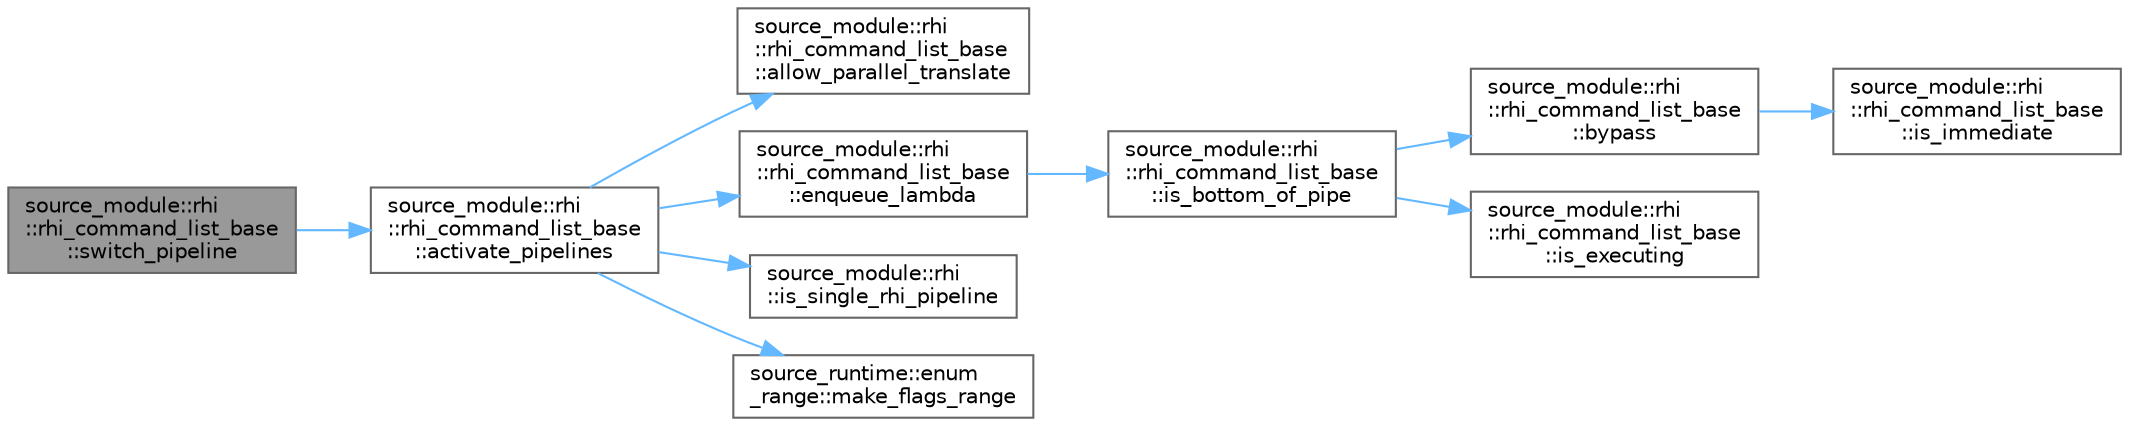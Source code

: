 digraph "source_module::rhi::rhi_command_list_base::switch_pipeline"
{
 // LATEX_PDF_SIZE
  bgcolor="transparent";
  edge [fontname=Helvetica,fontsize=10,labelfontname=Helvetica,labelfontsize=10];
  node [fontname=Helvetica,fontsize=10,shape=box,height=0.2,width=0.4];
  rankdir="LR";
  Node1 [id="Node000001",label="source_module::rhi\l::rhi_command_list_base\l::switch_pipeline",height=0.2,width=0.4,color="gray40", fillcolor="grey60", style="filled", fontcolor="black",tooltip=" "];
  Node1 -> Node2 [id="edge1_Node000001_Node000002",color="steelblue1",style="solid",tooltip=" "];
  Node2 [id="Node000002",label="source_module::rhi\l::rhi_command_list_base\l::activate_pipelines",height=0.2,width=0.4,color="grey40", fillcolor="white", style="filled",URL="$classsource__module_1_1rhi_1_1rhi__command__list__base.html#adb14fd25b49caf828a88f55d4ef14196",tooltip=" "];
  Node2 -> Node3 [id="edge2_Node000002_Node000003",color="steelblue1",style="solid",tooltip=" "];
  Node3 [id="Node000003",label="source_module::rhi\l::rhi_command_list_base\l::allow_parallel_translate",height=0.2,width=0.4,color="grey40", fillcolor="white", style="filled",URL="$classsource__module_1_1rhi_1_1rhi__command__list__base.html#a27bf81911e7143cc1a3319c14bdea5a3",tooltip=" "];
  Node2 -> Node4 [id="edge3_Node000002_Node000004",color="steelblue1",style="solid",tooltip=" "];
  Node4 [id="Node000004",label="source_module::rhi\l::rhi_command_list_base\l::enqueue_lambda",height=0.2,width=0.4,color="grey40", fillcolor="white", style="filled",URL="$classsource__module_1_1rhi_1_1rhi__command__list__base.html#a5a3e997470faef94a91b1ea5eb205a50",tooltip=" "];
  Node4 -> Node5 [id="edge4_Node000004_Node000005",color="steelblue1",style="solid",tooltip=" "];
  Node5 [id="Node000005",label="source_module::rhi\l::rhi_command_list_base\l::is_bottom_of_pipe",height=0.2,width=0.4,color="grey40", fillcolor="white", style="filled",URL="$classsource__module_1_1rhi_1_1rhi__command__list__base.html#a853ed669de390b67ac8d27f9c4796ceb",tooltip=" "];
  Node5 -> Node6 [id="edge5_Node000005_Node000006",color="steelblue1",style="solid",tooltip=" "];
  Node6 [id="Node000006",label="source_module::rhi\l::rhi_command_list_base\l::bypass",height=0.2,width=0.4,color="grey40", fillcolor="white", style="filled",URL="$classsource__module_1_1rhi_1_1rhi__command__list__base.html#a58335fe4471060d9624a4bcf137cabc7",tooltip=" "];
  Node6 -> Node7 [id="edge6_Node000006_Node000007",color="steelblue1",style="solid",tooltip=" "];
  Node7 [id="Node000007",label="source_module::rhi\l::rhi_command_list_base\l::is_immediate",height=0.2,width=0.4,color="grey40", fillcolor="white", style="filled",URL="$classsource__module_1_1rhi_1_1rhi__command__list__base.html#abfbbe69b5f79d000d354dc8361c2fdb2",tooltip=" "];
  Node5 -> Node8 [id="edge7_Node000005_Node000008",color="steelblue1",style="solid",tooltip=" "];
  Node8 [id="Node000008",label="source_module::rhi\l::rhi_command_list_base\l::is_executing",height=0.2,width=0.4,color="grey40", fillcolor="white", style="filled",URL="$classsource__module_1_1rhi_1_1rhi__command__list__base.html#add688728638ae1bb0a3f5494eb268290",tooltip=" "];
  Node2 -> Node9 [id="edge8_Node000002_Node000009",color="steelblue1",style="solid",tooltip=" "];
  Node9 [id="Node000009",label="source_module::rhi\l::is_single_rhi_pipeline",height=0.2,width=0.4,color="grey40", fillcolor="white", style="filled",URL="$namespacesource__module_1_1rhi.html#a026b2f76914e8bc134291066e1533831",tooltip=" "];
  Node2 -> Node10 [id="edge9_Node000002_Node000010",color="steelblue1",style="solid",tooltip=" "];
  Node10 [id="Node000010",label="source_runtime::enum\l_range::make_flags_range",height=0.2,width=0.4,color="grey40", fillcolor="white", style="filled",URL="$namespacesource__runtime_1_1enum__range.html#a2b2e9372a5a1cea07285c9ffc7f3d7b8",tooltip=" "];
}
